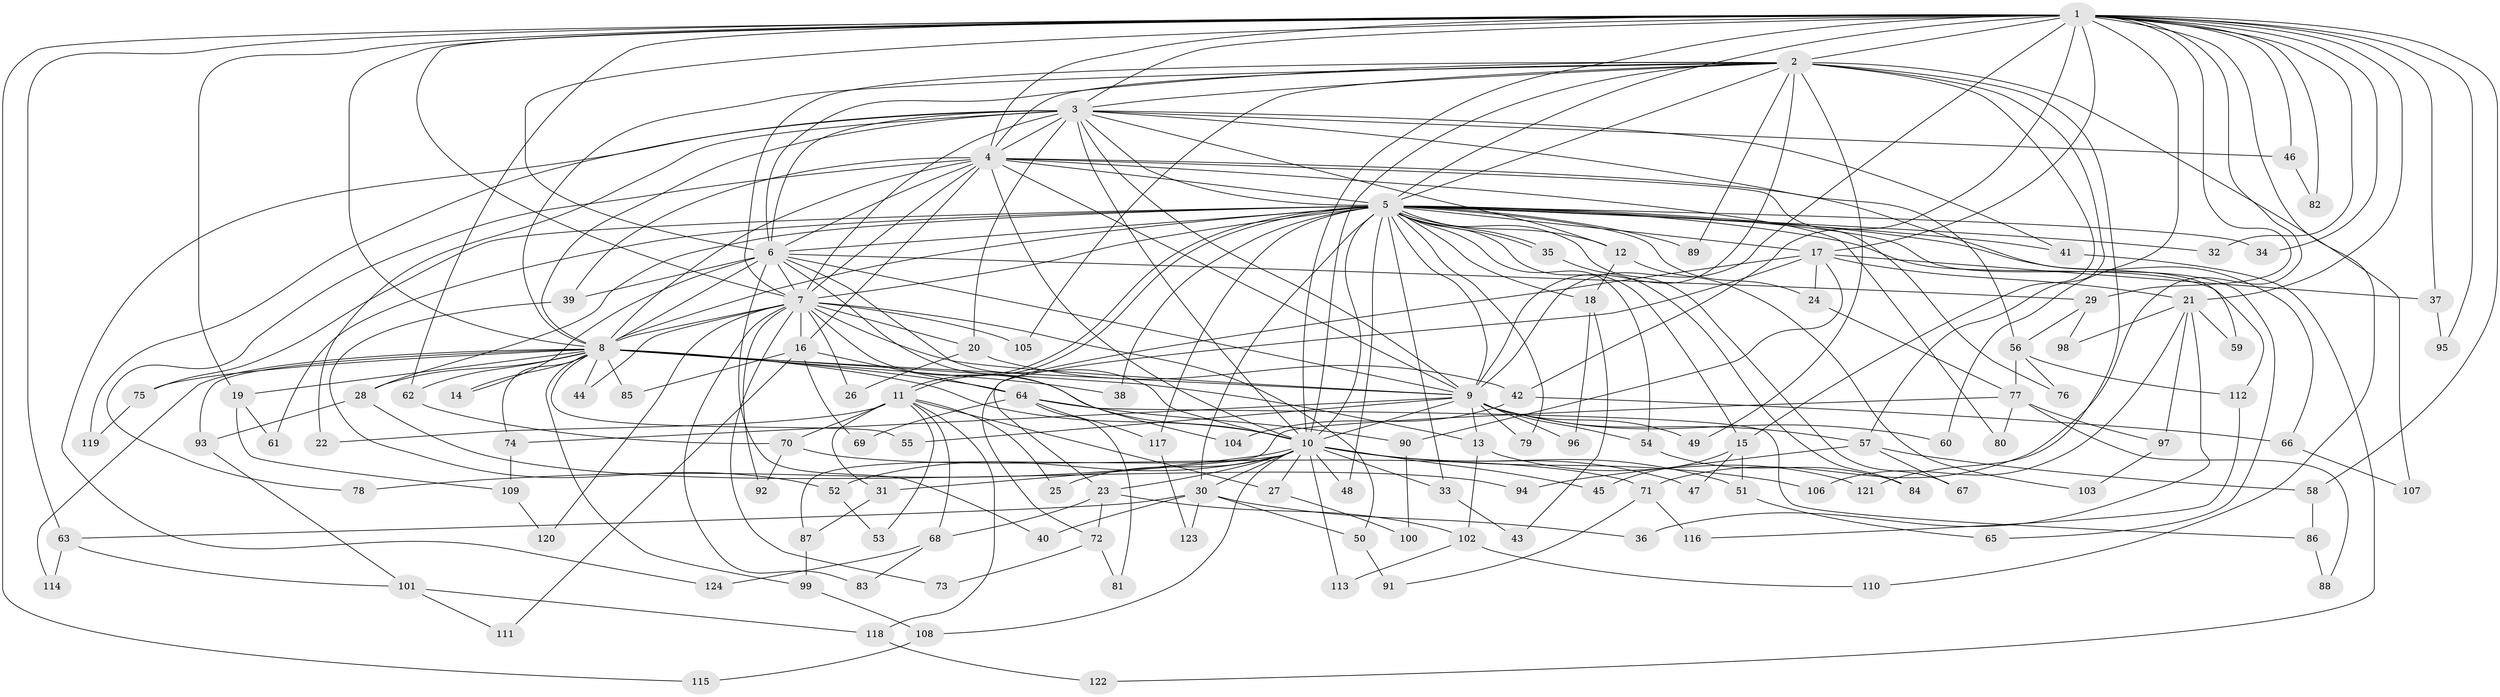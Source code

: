 // coarse degree distribution, {23: 0.016129032258064516, 24: 0.016129032258064516, 13: 0.03225806451612903, 14: 0.016129032258064516, 29: 0.016129032258064516, 12: 0.03225806451612903, 16: 0.016129032258064516, 21: 0.016129032258064516, 4: 0.08064516129032258, 5: 0.03225806451612903, 2: 0.3709677419354839, 9: 0.016129032258064516, 6: 0.04838709677419355, 7: 0.06451612903225806, 3: 0.22580645161290322}
// Generated by graph-tools (version 1.1) at 2025/17/03/04/25 18:17:56]
// undirected, 124 vertices, 273 edges
graph export_dot {
graph [start="1"]
  node [color=gray90,style=filled];
  1;
  2;
  3;
  4;
  5;
  6;
  7;
  8;
  9;
  10;
  11;
  12;
  13;
  14;
  15;
  16;
  17;
  18;
  19;
  20;
  21;
  22;
  23;
  24;
  25;
  26;
  27;
  28;
  29;
  30;
  31;
  32;
  33;
  34;
  35;
  36;
  37;
  38;
  39;
  40;
  41;
  42;
  43;
  44;
  45;
  46;
  47;
  48;
  49;
  50;
  51;
  52;
  53;
  54;
  55;
  56;
  57;
  58;
  59;
  60;
  61;
  62;
  63;
  64;
  65;
  66;
  67;
  68;
  69;
  70;
  71;
  72;
  73;
  74;
  75;
  76;
  77;
  78;
  79;
  80;
  81;
  82;
  83;
  84;
  85;
  86;
  87;
  88;
  89;
  90;
  91;
  92;
  93;
  94;
  95;
  96;
  97;
  98;
  99;
  100;
  101;
  102;
  103;
  104;
  105;
  106;
  107;
  108;
  109;
  110;
  111;
  112;
  113;
  114;
  115;
  116;
  117;
  118;
  119;
  120;
  121;
  122;
  123;
  124;
  1 -- 2;
  1 -- 3;
  1 -- 4;
  1 -- 5;
  1 -- 6;
  1 -- 7;
  1 -- 8;
  1 -- 9;
  1 -- 10;
  1 -- 17;
  1 -- 19;
  1 -- 21;
  1 -- 29;
  1 -- 32;
  1 -- 34;
  1 -- 37;
  1 -- 42;
  1 -- 46;
  1 -- 58;
  1 -- 60;
  1 -- 62;
  1 -- 63;
  1 -- 71;
  1 -- 82;
  1 -- 95;
  1 -- 110;
  1 -- 115;
  2 -- 3;
  2 -- 4;
  2 -- 5;
  2 -- 6;
  2 -- 7;
  2 -- 8;
  2 -- 9;
  2 -- 10;
  2 -- 15;
  2 -- 49;
  2 -- 57;
  2 -- 89;
  2 -- 105;
  2 -- 107;
  2 -- 121;
  3 -- 4;
  3 -- 5;
  3 -- 6;
  3 -- 7;
  3 -- 8;
  3 -- 9;
  3 -- 10;
  3 -- 12;
  3 -- 20;
  3 -- 22;
  3 -- 41;
  3 -- 46;
  3 -- 56;
  3 -- 119;
  3 -- 124;
  4 -- 5;
  4 -- 6;
  4 -- 7;
  4 -- 8;
  4 -- 9;
  4 -- 10;
  4 -- 16;
  4 -- 39;
  4 -- 59;
  4 -- 76;
  4 -- 78;
  4 -- 80;
  5 -- 6;
  5 -- 7;
  5 -- 8;
  5 -- 9;
  5 -- 10;
  5 -- 11;
  5 -- 11;
  5 -- 12;
  5 -- 15;
  5 -- 17;
  5 -- 18;
  5 -- 24;
  5 -- 28;
  5 -- 30;
  5 -- 32;
  5 -- 33;
  5 -- 34;
  5 -- 35;
  5 -- 35;
  5 -- 38;
  5 -- 41;
  5 -- 48;
  5 -- 54;
  5 -- 61;
  5 -- 65;
  5 -- 66;
  5 -- 67;
  5 -- 75;
  5 -- 79;
  5 -- 89;
  5 -- 112;
  5 -- 117;
  6 -- 7;
  6 -- 8;
  6 -- 9;
  6 -- 10;
  6 -- 14;
  6 -- 29;
  6 -- 39;
  6 -- 40;
  6 -- 104;
  7 -- 8;
  7 -- 9;
  7 -- 10;
  7 -- 16;
  7 -- 20;
  7 -- 26;
  7 -- 44;
  7 -- 50;
  7 -- 73;
  7 -- 83;
  7 -- 92;
  7 -- 105;
  7 -- 120;
  8 -- 9;
  8 -- 10;
  8 -- 13;
  8 -- 14;
  8 -- 19;
  8 -- 28;
  8 -- 38;
  8 -- 44;
  8 -- 55;
  8 -- 62;
  8 -- 64;
  8 -- 74;
  8 -- 75;
  8 -- 85;
  8 -- 93;
  8 -- 99;
  8 -- 114;
  9 -- 10;
  9 -- 13;
  9 -- 49;
  9 -- 54;
  9 -- 55;
  9 -- 57;
  9 -- 60;
  9 -- 74;
  9 -- 79;
  9 -- 96;
  10 -- 23;
  10 -- 25;
  10 -- 27;
  10 -- 30;
  10 -- 31;
  10 -- 33;
  10 -- 45;
  10 -- 47;
  10 -- 48;
  10 -- 51;
  10 -- 52;
  10 -- 78;
  10 -- 106;
  10 -- 108;
  10 -- 113;
  11 -- 22;
  11 -- 25;
  11 -- 27;
  11 -- 31;
  11 -- 53;
  11 -- 68;
  11 -- 70;
  11 -- 118;
  12 -- 18;
  12 -- 103;
  13 -- 102;
  13 -- 121;
  15 -- 45;
  15 -- 47;
  15 -- 51;
  16 -- 64;
  16 -- 69;
  16 -- 85;
  16 -- 111;
  17 -- 21;
  17 -- 23;
  17 -- 24;
  17 -- 37;
  17 -- 72;
  17 -- 90;
  18 -- 43;
  18 -- 96;
  19 -- 61;
  19 -- 109;
  20 -- 26;
  20 -- 42;
  21 -- 36;
  21 -- 59;
  21 -- 97;
  21 -- 98;
  21 -- 106;
  23 -- 68;
  23 -- 72;
  23 -- 102;
  24 -- 77;
  27 -- 100;
  28 -- 93;
  28 -- 94;
  29 -- 56;
  29 -- 98;
  30 -- 36;
  30 -- 40;
  30 -- 50;
  30 -- 63;
  30 -- 123;
  31 -- 87;
  33 -- 43;
  35 -- 84;
  37 -- 95;
  39 -- 52;
  41 -- 122;
  42 -- 66;
  42 -- 104;
  46 -- 82;
  50 -- 91;
  51 -- 65;
  52 -- 53;
  54 -- 84;
  56 -- 76;
  56 -- 77;
  56 -- 112;
  57 -- 58;
  57 -- 67;
  57 -- 94;
  58 -- 86;
  62 -- 70;
  63 -- 101;
  63 -- 114;
  64 -- 69;
  64 -- 81;
  64 -- 86;
  64 -- 90;
  64 -- 117;
  66 -- 107;
  68 -- 83;
  68 -- 124;
  70 -- 71;
  70 -- 92;
  71 -- 91;
  71 -- 116;
  72 -- 73;
  72 -- 81;
  74 -- 109;
  75 -- 119;
  77 -- 80;
  77 -- 87;
  77 -- 88;
  77 -- 97;
  86 -- 88;
  87 -- 99;
  90 -- 100;
  93 -- 101;
  97 -- 103;
  99 -- 108;
  101 -- 111;
  101 -- 118;
  102 -- 110;
  102 -- 113;
  108 -- 115;
  109 -- 120;
  112 -- 116;
  117 -- 123;
  118 -- 122;
}
